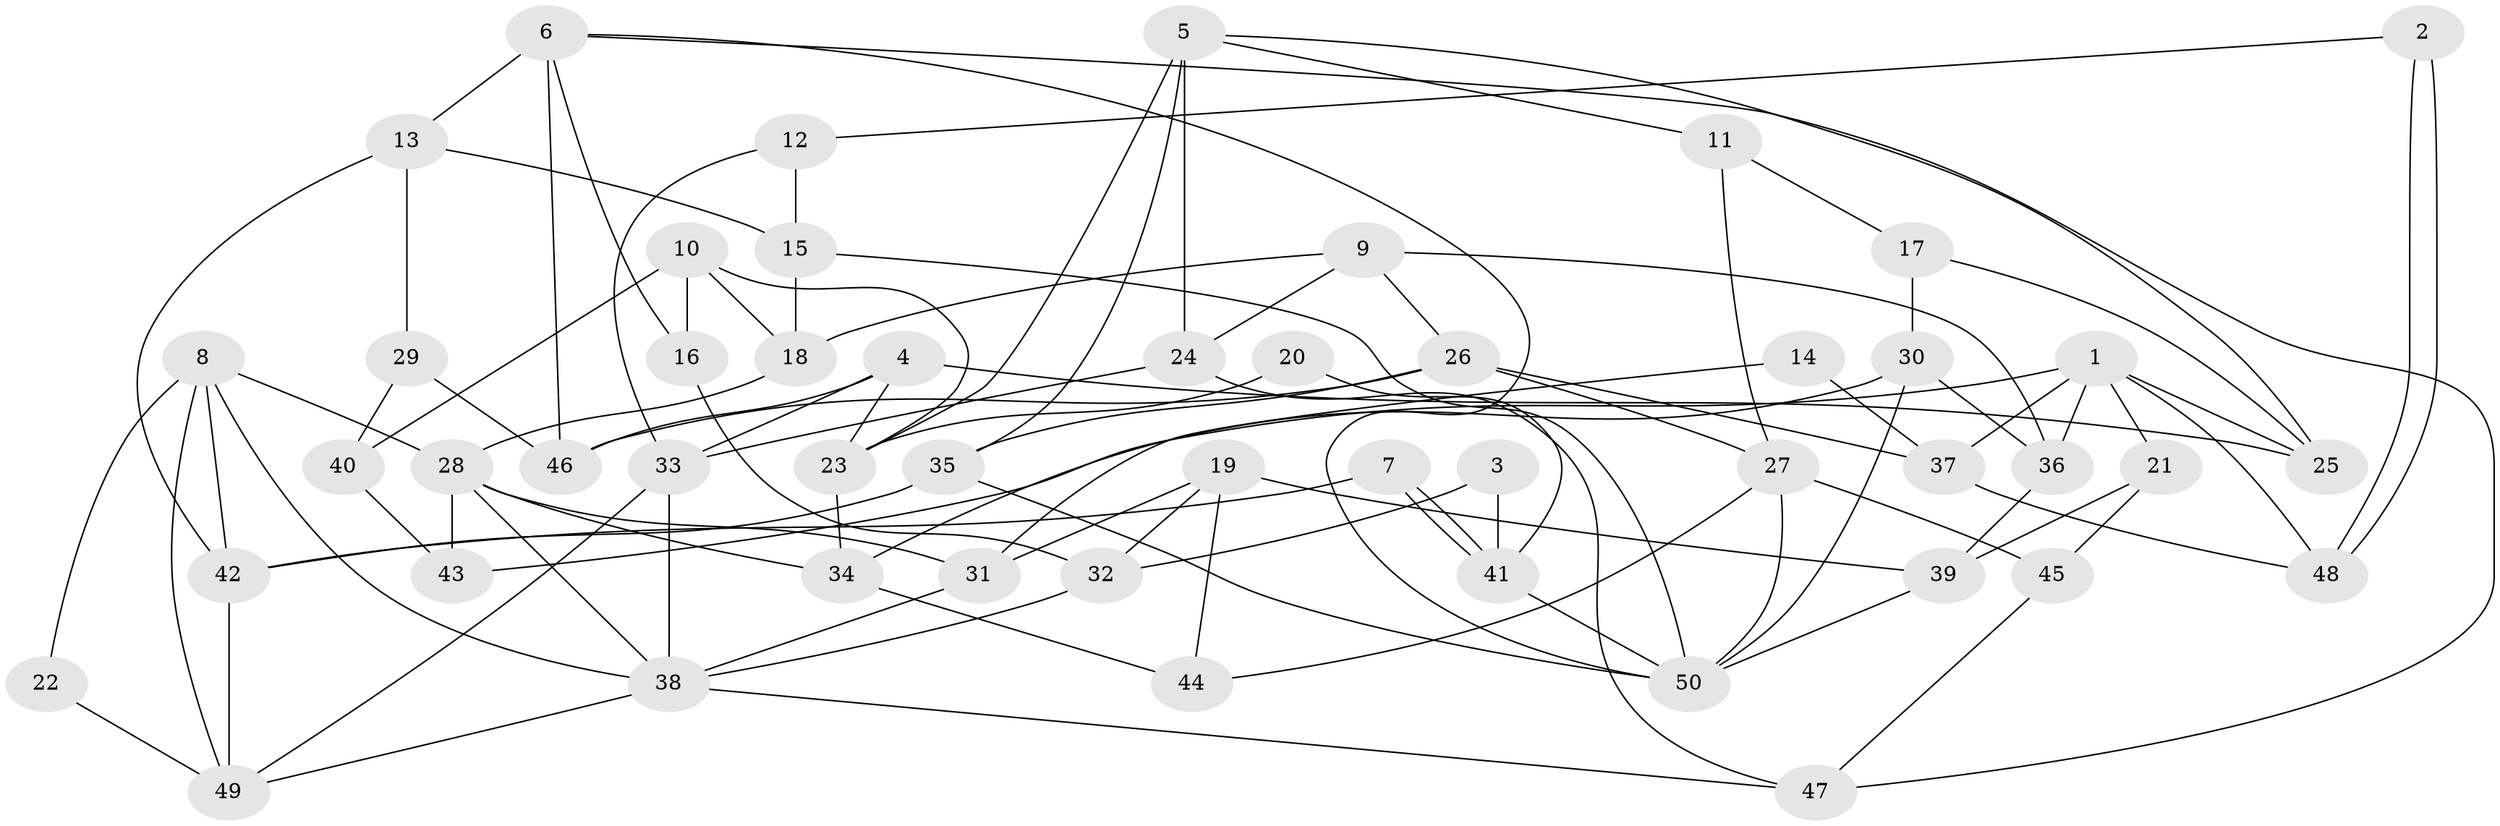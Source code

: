 // coarse degree distribution, {6: 0.32142857142857145, 3: 0.21428571428571427, 2: 0.07142857142857142, 5: 0.14285714285714285, 4: 0.07142857142857142, 7: 0.10714285714285714, 9: 0.03571428571428571, 10: 0.03571428571428571}
// Generated by graph-tools (version 1.1) at 2025/42/03/06/25 10:42:01]
// undirected, 50 vertices, 100 edges
graph export_dot {
graph [start="1"]
  node [color=gray90,style=filled];
  1;
  2;
  3;
  4;
  5;
  6;
  7;
  8;
  9;
  10;
  11;
  12;
  13;
  14;
  15;
  16;
  17;
  18;
  19;
  20;
  21;
  22;
  23;
  24;
  25;
  26;
  27;
  28;
  29;
  30;
  31;
  32;
  33;
  34;
  35;
  36;
  37;
  38;
  39;
  40;
  41;
  42;
  43;
  44;
  45;
  46;
  47;
  48;
  49;
  50;
  1 -- 25;
  1 -- 21;
  1 -- 36;
  1 -- 37;
  1 -- 43;
  1 -- 48;
  2 -- 12;
  2 -- 48;
  2 -- 48;
  3 -- 32;
  3 -- 41;
  4 -- 23;
  4 -- 33;
  4 -- 25;
  4 -- 46;
  5 -- 11;
  5 -- 35;
  5 -- 23;
  5 -- 24;
  5 -- 25;
  6 -- 46;
  6 -- 47;
  6 -- 13;
  6 -- 16;
  6 -- 50;
  7 -- 42;
  7 -- 41;
  7 -- 41;
  8 -- 49;
  8 -- 42;
  8 -- 22;
  8 -- 28;
  8 -- 38;
  9 -- 36;
  9 -- 26;
  9 -- 18;
  9 -- 24;
  10 -- 18;
  10 -- 40;
  10 -- 16;
  10 -- 23;
  11 -- 17;
  11 -- 27;
  12 -- 33;
  12 -- 15;
  13 -- 42;
  13 -- 15;
  13 -- 29;
  14 -- 37;
  14 -- 31;
  15 -- 50;
  15 -- 18;
  16 -- 32;
  17 -- 25;
  17 -- 30;
  18 -- 28;
  19 -- 31;
  19 -- 32;
  19 -- 39;
  19 -- 44;
  20 -- 23;
  20 -- 41;
  21 -- 45;
  21 -- 39;
  22 -- 49;
  23 -- 34;
  24 -- 33;
  24 -- 47;
  26 -- 37;
  26 -- 27;
  26 -- 35;
  26 -- 46;
  27 -- 44;
  27 -- 50;
  27 -- 45;
  28 -- 31;
  28 -- 34;
  28 -- 38;
  28 -- 43;
  29 -- 46;
  29 -- 40;
  30 -- 34;
  30 -- 36;
  30 -- 50;
  31 -- 38;
  32 -- 38;
  33 -- 38;
  33 -- 49;
  34 -- 44;
  35 -- 50;
  35 -- 42;
  36 -- 39;
  37 -- 48;
  38 -- 47;
  38 -- 49;
  39 -- 50;
  40 -- 43;
  41 -- 50;
  42 -- 49;
  45 -- 47;
}
